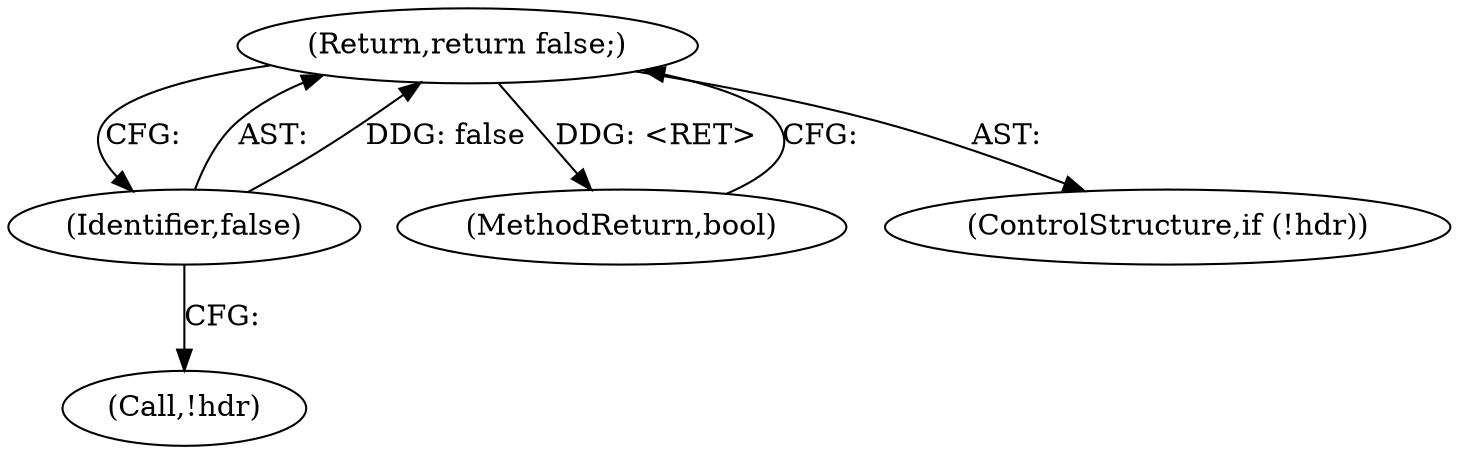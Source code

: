 digraph "1_linux_a6e544b0a88b53114bfa5a57e21b7be7a8dfc9d0@del" {
"1000499" [label="(Return,return false;)"];
"1000500" [label="(Identifier,false)"];
"1000812" [label="(MethodReturn,bool)"];
"1000496" [label="(ControlStructure,if (!hdr))"];
"1000497" [label="(Call,!hdr)"];
"1000500" [label="(Identifier,false)"];
"1000499" [label="(Return,return false;)"];
"1000499" -> "1000496"  [label="AST: "];
"1000499" -> "1000500"  [label="CFG: "];
"1000500" -> "1000499"  [label="AST: "];
"1000812" -> "1000499"  [label="CFG: "];
"1000499" -> "1000812"  [label="DDG: <RET>"];
"1000500" -> "1000499"  [label="DDG: false"];
"1000500" -> "1000497"  [label="CFG: "];
}
